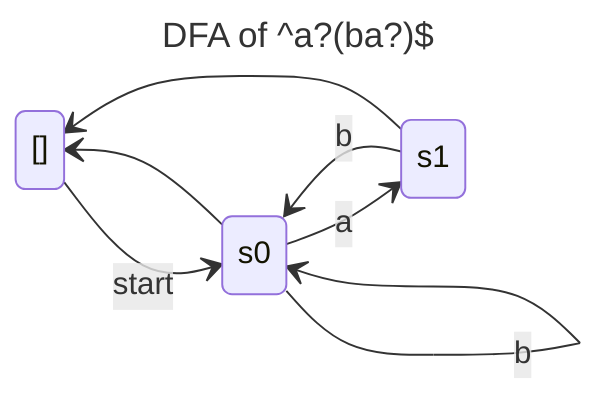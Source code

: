 ---
title: DFA of ^a?(ba?)$
---
stateDiagram-v2
    direction LR
    [] --> s0 : start
    s0 --> s0 : b
    s0 --> s1 : a
    s1 --> s0 : b
    s1 --> []
    s0 --> []